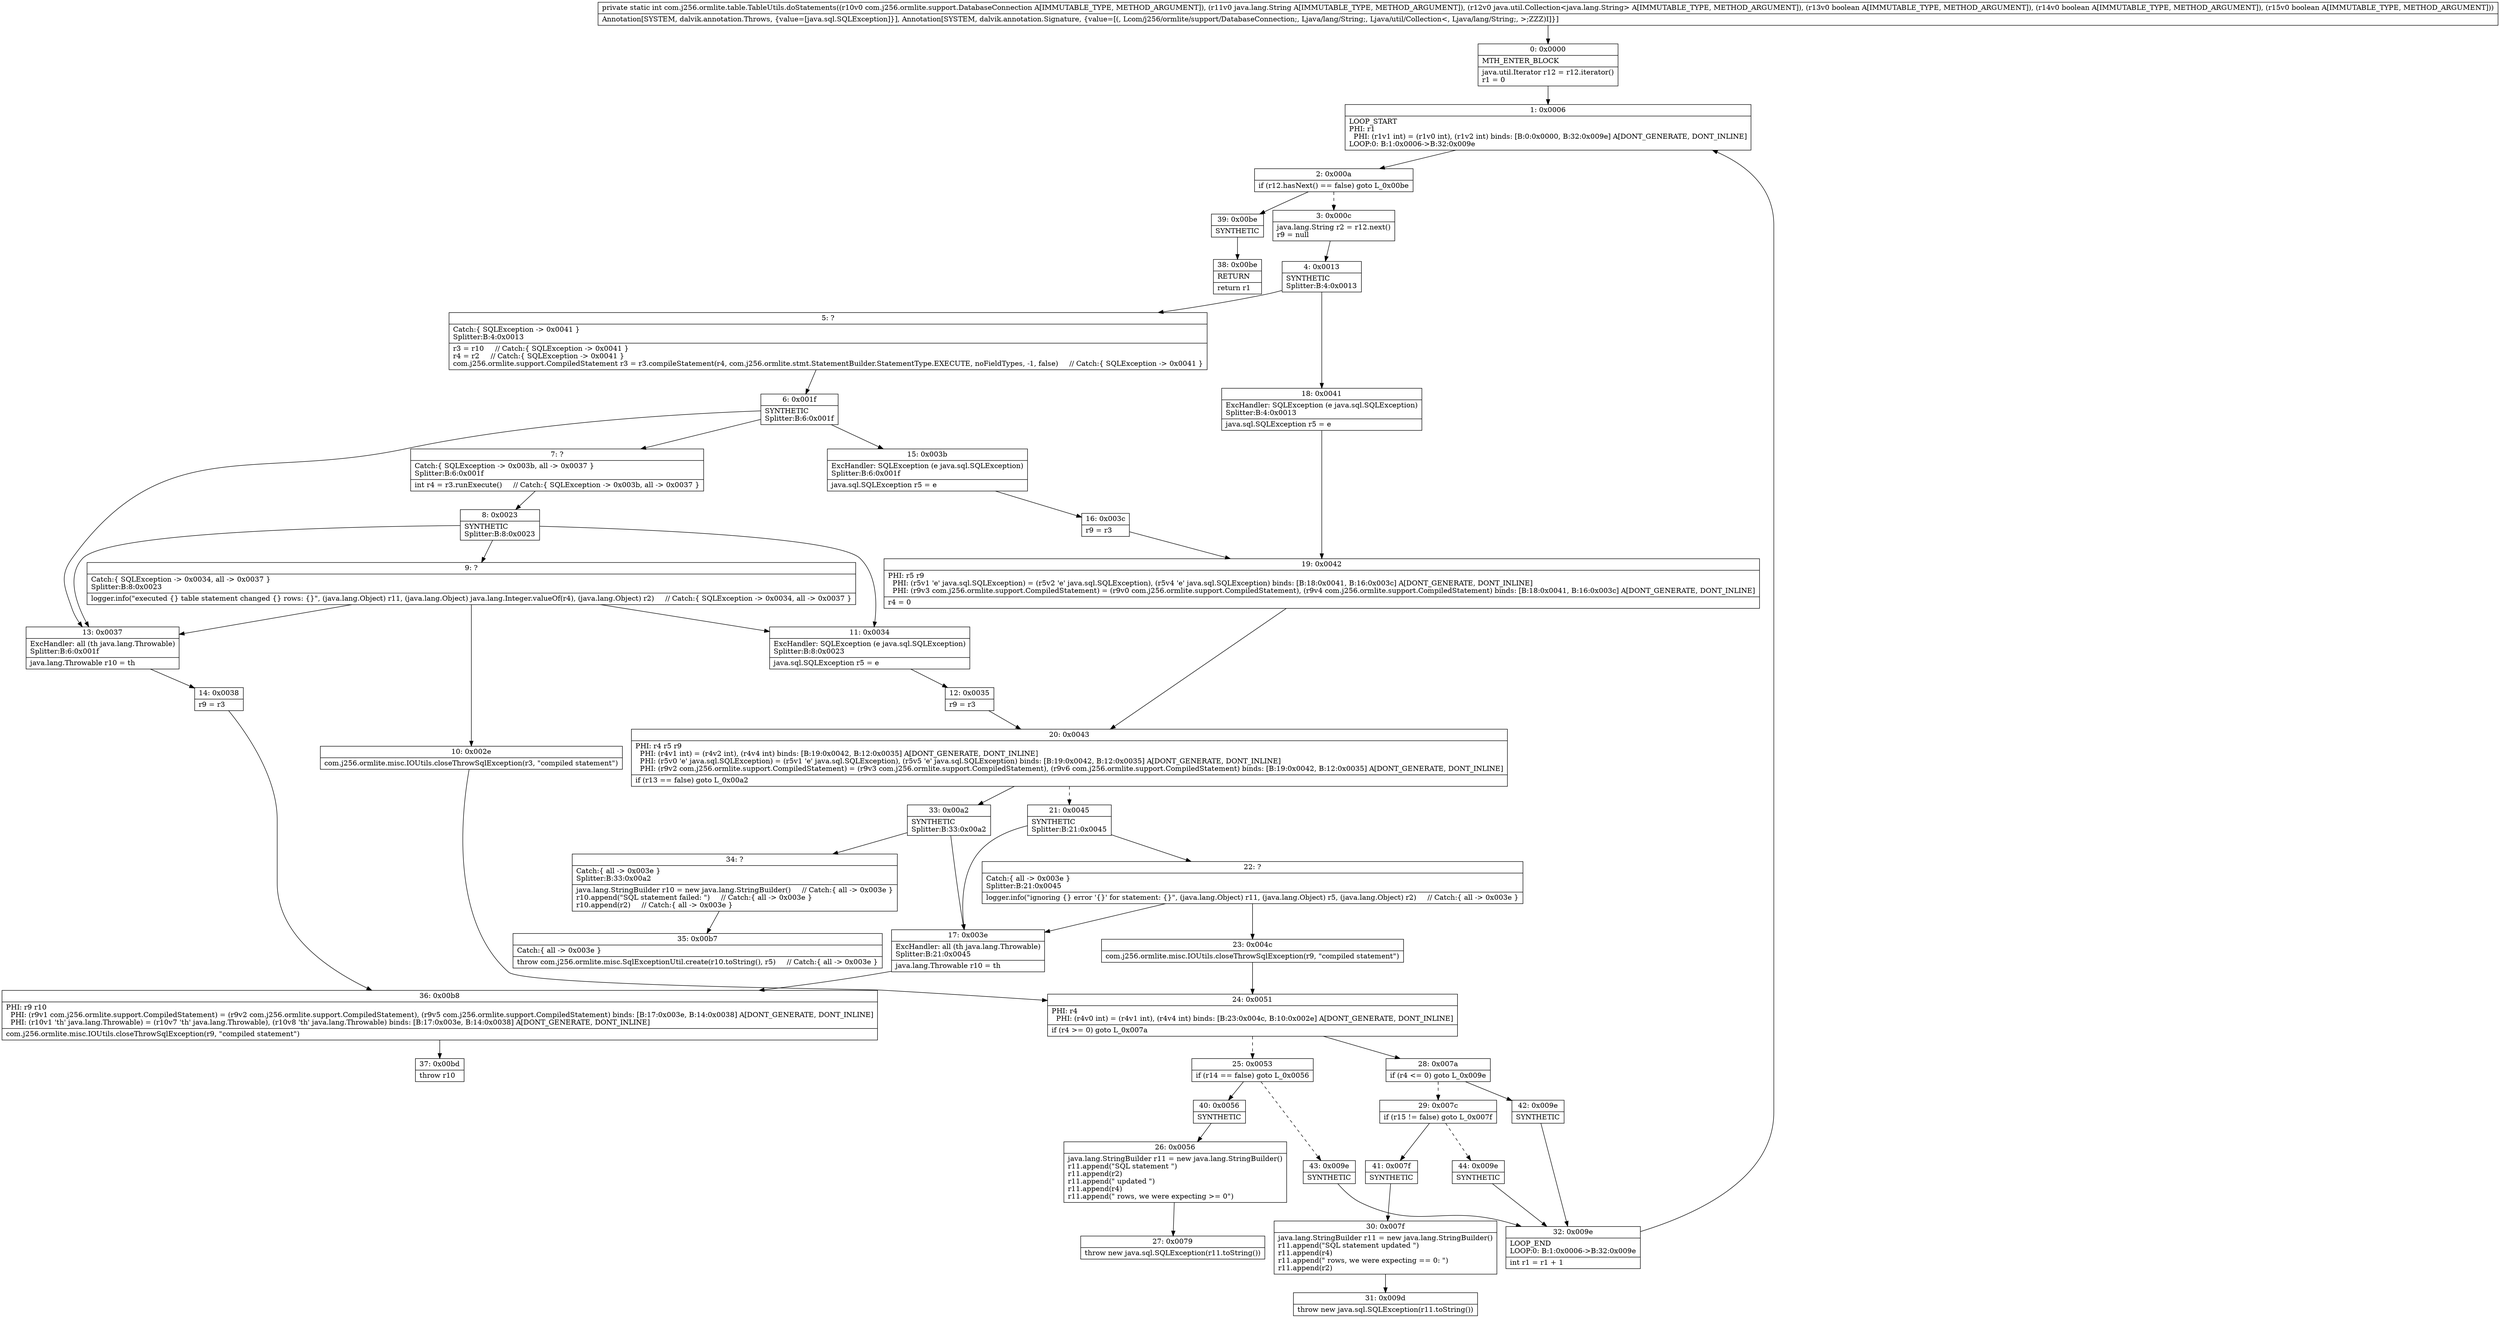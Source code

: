 digraph "CFG forcom.j256.ormlite.table.TableUtils.doStatements(Lcom\/j256\/ormlite\/support\/DatabaseConnection;Ljava\/lang\/String;Ljava\/util\/Collection;ZZZ)I" {
Node_0 [shape=record,label="{0\:\ 0x0000|MTH_ENTER_BLOCK\l|java.util.Iterator r12 = r12.iterator()\lr1 = 0\l}"];
Node_1 [shape=record,label="{1\:\ 0x0006|LOOP_START\lPHI: r1 \l  PHI: (r1v1 int) = (r1v0 int), (r1v2 int) binds: [B:0:0x0000, B:32:0x009e] A[DONT_GENERATE, DONT_INLINE]\lLOOP:0: B:1:0x0006\-\>B:32:0x009e\l}"];
Node_2 [shape=record,label="{2\:\ 0x000a|if (r12.hasNext() == false) goto L_0x00be\l}"];
Node_3 [shape=record,label="{3\:\ 0x000c|java.lang.String r2 = r12.next()\lr9 = null\l}"];
Node_4 [shape=record,label="{4\:\ 0x0013|SYNTHETIC\lSplitter:B:4:0x0013\l}"];
Node_5 [shape=record,label="{5\:\ ?|Catch:\{ SQLException \-\> 0x0041 \}\lSplitter:B:4:0x0013\l|r3 = r10     \/\/ Catch:\{ SQLException \-\> 0x0041 \}\lr4 = r2     \/\/ Catch:\{ SQLException \-\> 0x0041 \}\lcom.j256.ormlite.support.CompiledStatement r3 = r3.compileStatement(r4, com.j256.ormlite.stmt.StatementBuilder.StatementType.EXECUTE, noFieldTypes, \-1, false)     \/\/ Catch:\{ SQLException \-\> 0x0041 \}\l}"];
Node_6 [shape=record,label="{6\:\ 0x001f|SYNTHETIC\lSplitter:B:6:0x001f\l}"];
Node_7 [shape=record,label="{7\:\ ?|Catch:\{ SQLException \-\> 0x003b, all \-\> 0x0037 \}\lSplitter:B:6:0x001f\l|int r4 = r3.runExecute()     \/\/ Catch:\{ SQLException \-\> 0x003b, all \-\> 0x0037 \}\l}"];
Node_8 [shape=record,label="{8\:\ 0x0023|SYNTHETIC\lSplitter:B:8:0x0023\l}"];
Node_9 [shape=record,label="{9\:\ ?|Catch:\{ SQLException \-\> 0x0034, all \-\> 0x0037 \}\lSplitter:B:8:0x0023\l|logger.info(\"executed \{\} table statement changed \{\} rows: \{\}\", (java.lang.Object) r11, (java.lang.Object) java.lang.Integer.valueOf(r4), (java.lang.Object) r2)     \/\/ Catch:\{ SQLException \-\> 0x0034, all \-\> 0x0037 \}\l}"];
Node_10 [shape=record,label="{10\:\ 0x002e|com.j256.ormlite.misc.IOUtils.closeThrowSqlException(r3, \"compiled statement\")\l}"];
Node_11 [shape=record,label="{11\:\ 0x0034|ExcHandler: SQLException (e java.sql.SQLException)\lSplitter:B:8:0x0023\l|java.sql.SQLException r5 = e\l}"];
Node_12 [shape=record,label="{12\:\ 0x0035|r9 = r3\l}"];
Node_13 [shape=record,label="{13\:\ 0x0037|ExcHandler: all (th java.lang.Throwable)\lSplitter:B:6:0x001f\l|java.lang.Throwable r10 = th\l}"];
Node_14 [shape=record,label="{14\:\ 0x0038|r9 = r3\l}"];
Node_15 [shape=record,label="{15\:\ 0x003b|ExcHandler: SQLException (e java.sql.SQLException)\lSplitter:B:6:0x001f\l|java.sql.SQLException r5 = e\l}"];
Node_16 [shape=record,label="{16\:\ 0x003c|r9 = r3\l}"];
Node_17 [shape=record,label="{17\:\ 0x003e|ExcHandler: all (th java.lang.Throwable)\lSplitter:B:21:0x0045\l|java.lang.Throwable r10 = th\l}"];
Node_18 [shape=record,label="{18\:\ 0x0041|ExcHandler: SQLException (e java.sql.SQLException)\lSplitter:B:4:0x0013\l|java.sql.SQLException r5 = e\l}"];
Node_19 [shape=record,label="{19\:\ 0x0042|PHI: r5 r9 \l  PHI: (r5v1 'e' java.sql.SQLException) = (r5v2 'e' java.sql.SQLException), (r5v4 'e' java.sql.SQLException) binds: [B:18:0x0041, B:16:0x003c] A[DONT_GENERATE, DONT_INLINE]\l  PHI: (r9v3 com.j256.ormlite.support.CompiledStatement) = (r9v0 com.j256.ormlite.support.CompiledStatement), (r9v4 com.j256.ormlite.support.CompiledStatement) binds: [B:18:0x0041, B:16:0x003c] A[DONT_GENERATE, DONT_INLINE]\l|r4 = 0\l}"];
Node_20 [shape=record,label="{20\:\ 0x0043|PHI: r4 r5 r9 \l  PHI: (r4v1 int) = (r4v2 int), (r4v4 int) binds: [B:19:0x0042, B:12:0x0035] A[DONT_GENERATE, DONT_INLINE]\l  PHI: (r5v0 'e' java.sql.SQLException) = (r5v1 'e' java.sql.SQLException), (r5v5 'e' java.sql.SQLException) binds: [B:19:0x0042, B:12:0x0035] A[DONT_GENERATE, DONT_INLINE]\l  PHI: (r9v2 com.j256.ormlite.support.CompiledStatement) = (r9v3 com.j256.ormlite.support.CompiledStatement), (r9v6 com.j256.ormlite.support.CompiledStatement) binds: [B:19:0x0042, B:12:0x0035] A[DONT_GENERATE, DONT_INLINE]\l|if (r13 == false) goto L_0x00a2\l}"];
Node_21 [shape=record,label="{21\:\ 0x0045|SYNTHETIC\lSplitter:B:21:0x0045\l}"];
Node_22 [shape=record,label="{22\:\ ?|Catch:\{ all \-\> 0x003e \}\lSplitter:B:21:0x0045\l|logger.info(\"ignoring \{\} error '\{\}' for statement: \{\}\", (java.lang.Object) r11, (java.lang.Object) r5, (java.lang.Object) r2)     \/\/ Catch:\{ all \-\> 0x003e \}\l}"];
Node_23 [shape=record,label="{23\:\ 0x004c|com.j256.ormlite.misc.IOUtils.closeThrowSqlException(r9, \"compiled statement\")\l}"];
Node_24 [shape=record,label="{24\:\ 0x0051|PHI: r4 \l  PHI: (r4v0 int) = (r4v1 int), (r4v4 int) binds: [B:23:0x004c, B:10:0x002e] A[DONT_GENERATE, DONT_INLINE]\l|if (r4 \>= 0) goto L_0x007a\l}"];
Node_25 [shape=record,label="{25\:\ 0x0053|if (r14 == false) goto L_0x0056\l}"];
Node_26 [shape=record,label="{26\:\ 0x0056|java.lang.StringBuilder r11 = new java.lang.StringBuilder()\lr11.append(\"SQL statement \")\lr11.append(r2)\lr11.append(\" updated \")\lr11.append(r4)\lr11.append(\" rows, we were expecting \>= 0\")\l}"];
Node_27 [shape=record,label="{27\:\ 0x0079|throw new java.sql.SQLException(r11.toString())\l}"];
Node_28 [shape=record,label="{28\:\ 0x007a|if (r4 \<= 0) goto L_0x009e\l}"];
Node_29 [shape=record,label="{29\:\ 0x007c|if (r15 != false) goto L_0x007f\l}"];
Node_30 [shape=record,label="{30\:\ 0x007f|java.lang.StringBuilder r11 = new java.lang.StringBuilder()\lr11.append(\"SQL statement updated \")\lr11.append(r4)\lr11.append(\" rows, we were expecting == 0: \")\lr11.append(r2)\l}"];
Node_31 [shape=record,label="{31\:\ 0x009d|throw new java.sql.SQLException(r11.toString())\l}"];
Node_32 [shape=record,label="{32\:\ 0x009e|LOOP_END\lLOOP:0: B:1:0x0006\-\>B:32:0x009e\l|int r1 = r1 + 1\l}"];
Node_33 [shape=record,label="{33\:\ 0x00a2|SYNTHETIC\lSplitter:B:33:0x00a2\l}"];
Node_34 [shape=record,label="{34\:\ ?|Catch:\{ all \-\> 0x003e \}\lSplitter:B:33:0x00a2\l|java.lang.StringBuilder r10 = new java.lang.StringBuilder()     \/\/ Catch:\{ all \-\> 0x003e \}\lr10.append(\"SQL statement failed: \")     \/\/ Catch:\{ all \-\> 0x003e \}\lr10.append(r2)     \/\/ Catch:\{ all \-\> 0x003e \}\l}"];
Node_35 [shape=record,label="{35\:\ 0x00b7|Catch:\{ all \-\> 0x003e \}\l|throw com.j256.ormlite.misc.SqlExceptionUtil.create(r10.toString(), r5)     \/\/ Catch:\{ all \-\> 0x003e \}\l}"];
Node_36 [shape=record,label="{36\:\ 0x00b8|PHI: r9 r10 \l  PHI: (r9v1 com.j256.ormlite.support.CompiledStatement) = (r9v2 com.j256.ormlite.support.CompiledStatement), (r9v5 com.j256.ormlite.support.CompiledStatement) binds: [B:17:0x003e, B:14:0x0038] A[DONT_GENERATE, DONT_INLINE]\l  PHI: (r10v1 'th' java.lang.Throwable) = (r10v7 'th' java.lang.Throwable), (r10v8 'th' java.lang.Throwable) binds: [B:17:0x003e, B:14:0x0038] A[DONT_GENERATE, DONT_INLINE]\l|com.j256.ormlite.misc.IOUtils.closeThrowSqlException(r9, \"compiled statement\")\l}"];
Node_37 [shape=record,label="{37\:\ 0x00bd|throw r10\l}"];
Node_38 [shape=record,label="{38\:\ 0x00be|RETURN\l|return r1\l}"];
Node_39 [shape=record,label="{39\:\ 0x00be|SYNTHETIC\l}"];
Node_40 [shape=record,label="{40\:\ 0x0056|SYNTHETIC\l}"];
Node_41 [shape=record,label="{41\:\ 0x007f|SYNTHETIC\l}"];
Node_42 [shape=record,label="{42\:\ 0x009e|SYNTHETIC\l}"];
Node_43 [shape=record,label="{43\:\ 0x009e|SYNTHETIC\l}"];
Node_44 [shape=record,label="{44\:\ 0x009e|SYNTHETIC\l}"];
MethodNode[shape=record,label="{private static int com.j256.ormlite.table.TableUtils.doStatements((r10v0 com.j256.ormlite.support.DatabaseConnection A[IMMUTABLE_TYPE, METHOD_ARGUMENT]), (r11v0 java.lang.String A[IMMUTABLE_TYPE, METHOD_ARGUMENT]), (r12v0 java.util.Collection\<java.lang.String\> A[IMMUTABLE_TYPE, METHOD_ARGUMENT]), (r13v0 boolean A[IMMUTABLE_TYPE, METHOD_ARGUMENT]), (r14v0 boolean A[IMMUTABLE_TYPE, METHOD_ARGUMENT]), (r15v0 boolean A[IMMUTABLE_TYPE, METHOD_ARGUMENT]))  | Annotation[SYSTEM, dalvik.annotation.Throws, \{value=[java.sql.SQLException]\}], Annotation[SYSTEM, dalvik.annotation.Signature, \{value=[(, Lcom\/j256\/ormlite\/support\/DatabaseConnection;, Ljava\/lang\/String;, Ljava\/util\/Collection\<, Ljava\/lang\/String;, \>;ZZZ)I]\}]\l}"];
MethodNode -> Node_0;
Node_0 -> Node_1;
Node_1 -> Node_2;
Node_2 -> Node_3[style=dashed];
Node_2 -> Node_39;
Node_3 -> Node_4;
Node_4 -> Node_5;
Node_4 -> Node_18;
Node_5 -> Node_6;
Node_6 -> Node_7;
Node_6 -> Node_15;
Node_6 -> Node_13;
Node_7 -> Node_8;
Node_8 -> Node_9;
Node_8 -> Node_11;
Node_8 -> Node_13;
Node_9 -> Node_10;
Node_9 -> Node_11;
Node_9 -> Node_13;
Node_10 -> Node_24;
Node_11 -> Node_12;
Node_12 -> Node_20;
Node_13 -> Node_14;
Node_14 -> Node_36;
Node_15 -> Node_16;
Node_16 -> Node_19;
Node_17 -> Node_36;
Node_18 -> Node_19;
Node_19 -> Node_20;
Node_20 -> Node_21[style=dashed];
Node_20 -> Node_33;
Node_21 -> Node_22;
Node_21 -> Node_17;
Node_22 -> Node_23;
Node_22 -> Node_17;
Node_23 -> Node_24;
Node_24 -> Node_25[style=dashed];
Node_24 -> Node_28;
Node_25 -> Node_40;
Node_25 -> Node_43[style=dashed];
Node_26 -> Node_27;
Node_28 -> Node_29[style=dashed];
Node_28 -> Node_42;
Node_29 -> Node_41;
Node_29 -> Node_44[style=dashed];
Node_30 -> Node_31;
Node_32 -> Node_1;
Node_33 -> Node_34;
Node_33 -> Node_17;
Node_34 -> Node_35;
Node_36 -> Node_37;
Node_39 -> Node_38;
Node_40 -> Node_26;
Node_41 -> Node_30;
Node_42 -> Node_32;
Node_43 -> Node_32;
Node_44 -> Node_32;
}

